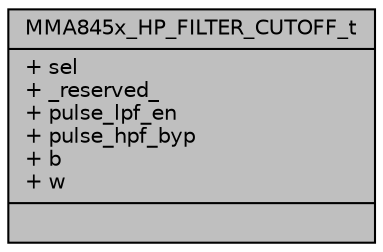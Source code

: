 digraph "MMA845x_HP_FILTER_CUTOFF_t"
{
  edge [fontname="Helvetica",fontsize="10",labelfontname="Helvetica",labelfontsize="10"];
  node [fontname="Helvetica",fontsize="10",shape=record];
  Node1 [label="{MMA845x_HP_FILTER_CUTOFF_t\n|+ sel\l+ _reserved_\l+ pulse_lpf_en\l+ pulse_hpf_byp\l+ b\l+ w\l|}",height=0.2,width=0.4,color="black", fillcolor="grey75", style="filled", fontcolor="black"];
}
